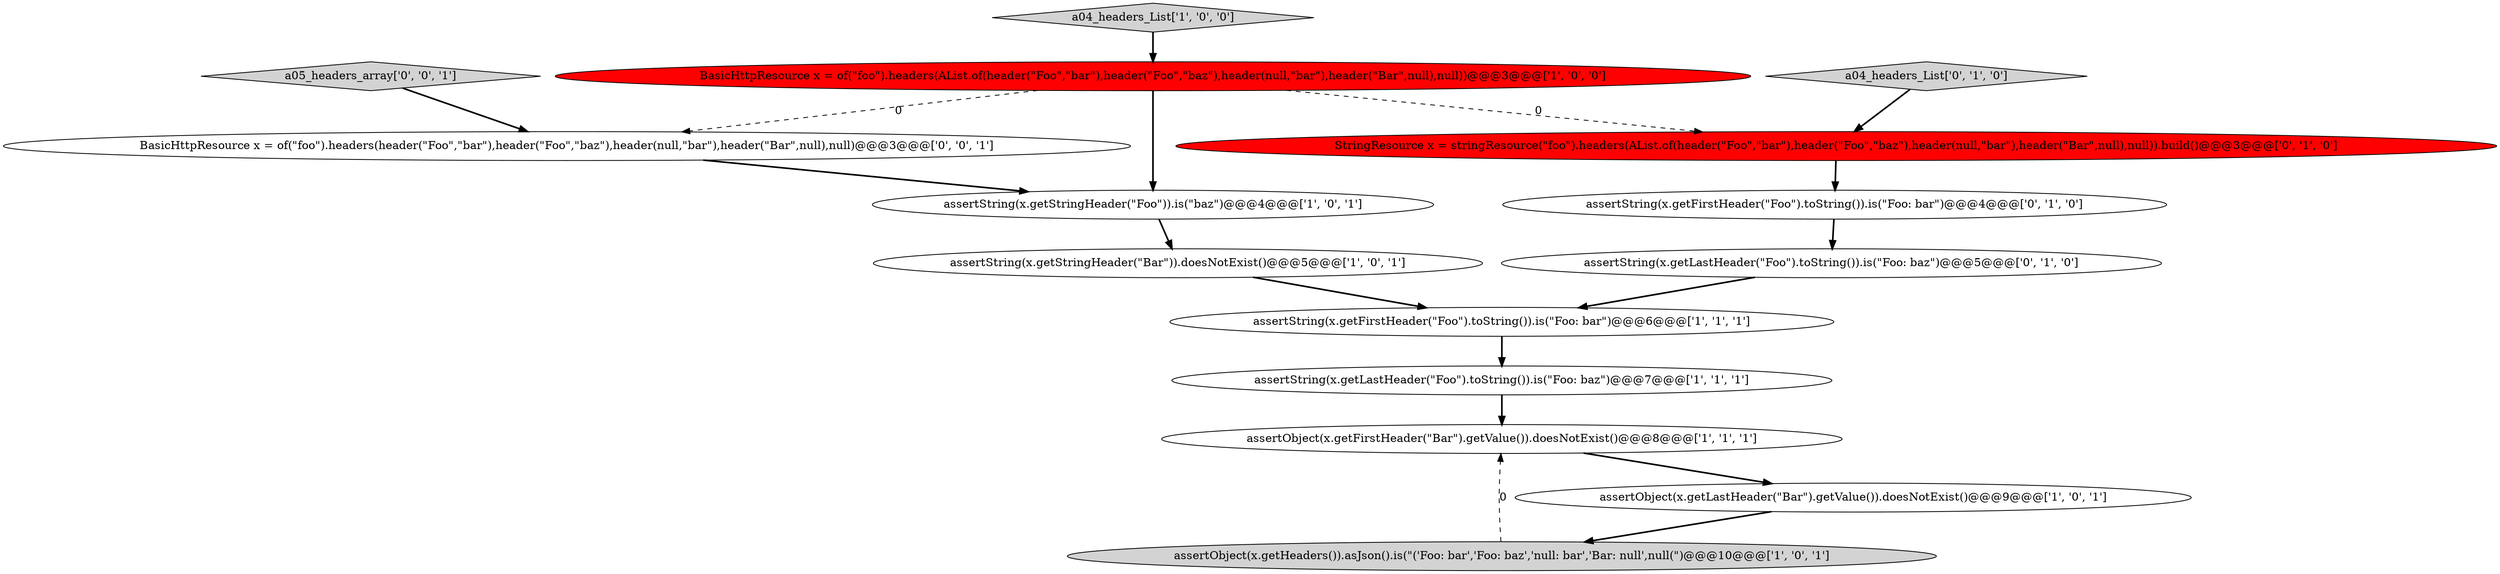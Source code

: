 digraph {
9 [style = filled, label = "assertString(x.getFirstHeader(\"Foo\").toString()).is(\"Foo: bar\")@@@4@@@['0', '1', '0']", fillcolor = white, shape = ellipse image = "AAA0AAABBB2BBB"];
10 [style = filled, label = "StringResource x = stringResource(\"foo\").headers(AList.of(header(\"Foo\",\"bar\"),header(\"Foo\",\"baz\"),header(null,\"bar\"),header(\"Bar\",null),null)).build()@@@3@@@['0', '1', '0']", fillcolor = red, shape = ellipse image = "AAA1AAABBB2BBB"];
7 [style = filled, label = "assertString(x.getStringHeader(\"Bar\")).doesNotExist()@@@5@@@['1', '0', '1']", fillcolor = white, shape = ellipse image = "AAA0AAABBB1BBB"];
12 [style = filled, label = "a04_headers_List['0', '1', '0']", fillcolor = lightgray, shape = diamond image = "AAA0AAABBB2BBB"];
13 [style = filled, label = "a05_headers_array['0', '0', '1']", fillcolor = lightgray, shape = diamond image = "AAA0AAABBB3BBB"];
0 [style = filled, label = "assertObject(x.getHeaders()).asJson().is(\"('Foo: bar','Foo: baz','null: bar','Bar: null',null(\")@@@10@@@['1', '0', '1']", fillcolor = lightgray, shape = ellipse image = "AAA0AAABBB1BBB"];
11 [style = filled, label = "assertString(x.getLastHeader(\"Foo\").toString()).is(\"Foo: baz\")@@@5@@@['0', '1', '0']", fillcolor = white, shape = ellipse image = "AAA0AAABBB2BBB"];
4 [style = filled, label = "assertString(x.getLastHeader(\"Foo\").toString()).is(\"Foo: baz\")@@@7@@@['1', '1', '1']", fillcolor = white, shape = ellipse image = "AAA0AAABBB1BBB"];
8 [style = filled, label = "assertString(x.getFirstHeader(\"Foo\").toString()).is(\"Foo: bar\")@@@6@@@['1', '1', '1']", fillcolor = white, shape = ellipse image = "AAA0AAABBB1BBB"];
1 [style = filled, label = "a04_headers_List['1', '0', '0']", fillcolor = lightgray, shape = diamond image = "AAA0AAABBB1BBB"];
3 [style = filled, label = "assertObject(x.getLastHeader(\"Bar\").getValue()).doesNotExist()@@@9@@@['1', '0', '1']", fillcolor = white, shape = ellipse image = "AAA0AAABBB1BBB"];
6 [style = filled, label = "assertString(x.getStringHeader(\"Foo\")).is(\"baz\")@@@4@@@['1', '0', '1']", fillcolor = white, shape = ellipse image = "AAA0AAABBB1BBB"];
2 [style = filled, label = "BasicHttpResource x = of(\"foo\").headers(AList.of(header(\"Foo\",\"bar\"),header(\"Foo\",\"baz\"),header(null,\"bar\"),header(\"Bar\",null),null))@@@3@@@['1', '0', '0']", fillcolor = red, shape = ellipse image = "AAA1AAABBB1BBB"];
5 [style = filled, label = "assertObject(x.getFirstHeader(\"Bar\").getValue()).doesNotExist()@@@8@@@['1', '1', '1']", fillcolor = white, shape = ellipse image = "AAA0AAABBB1BBB"];
14 [style = filled, label = "BasicHttpResource x = of(\"foo\").headers(header(\"Foo\",\"bar\"),header(\"Foo\",\"baz\"),header(null,\"bar\"),header(\"Bar\",null),null)@@@3@@@['0', '0', '1']", fillcolor = white, shape = ellipse image = "AAA0AAABBB3BBB"];
5->3 [style = bold, label=""];
11->8 [style = bold, label=""];
1->2 [style = bold, label=""];
10->9 [style = bold, label=""];
12->10 [style = bold, label=""];
8->4 [style = bold, label=""];
9->11 [style = bold, label=""];
6->7 [style = bold, label=""];
0->5 [style = dashed, label="0"];
2->14 [style = dashed, label="0"];
7->8 [style = bold, label=""];
4->5 [style = bold, label=""];
2->6 [style = bold, label=""];
14->6 [style = bold, label=""];
13->14 [style = bold, label=""];
3->0 [style = bold, label=""];
2->10 [style = dashed, label="0"];
}
